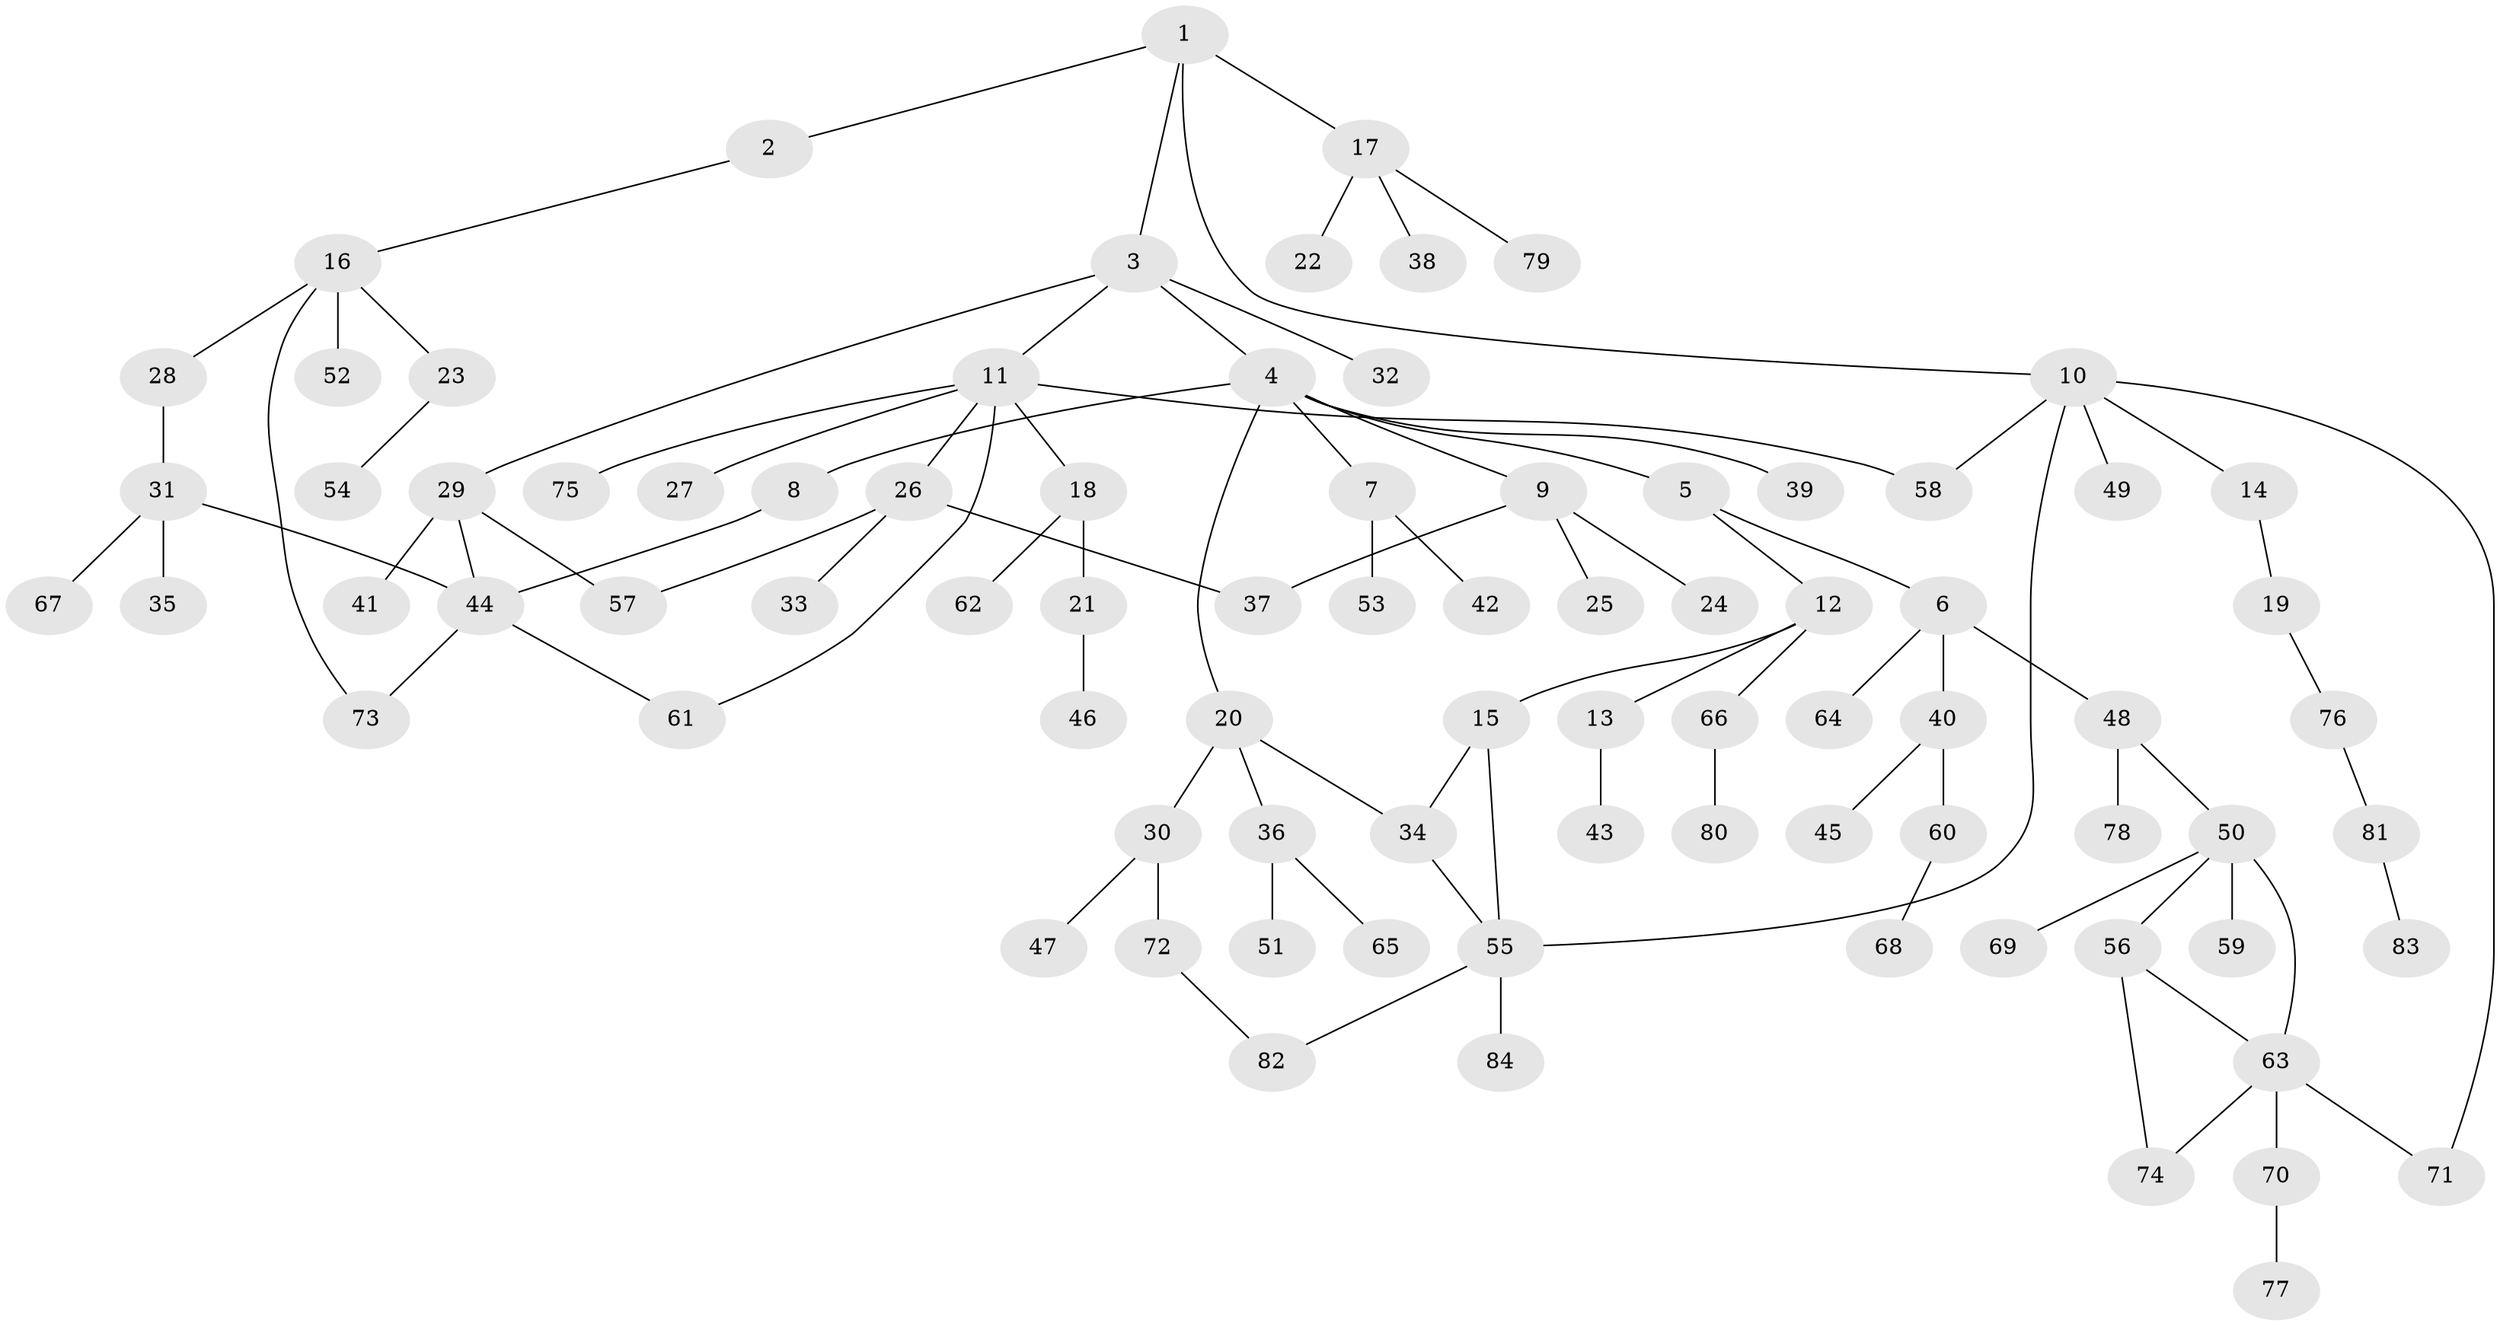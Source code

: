 // coarse degree distribution, {6: 0.047619047619047616, 4: 0.047619047619047616, 5: 0.09523809523809523, 3: 0.21428571428571427, 2: 0.2857142857142857, 1: 0.30952380952380953}
// Generated by graph-tools (version 1.1) at 2025/48/03/04/25 22:48:41]
// undirected, 84 vertices, 97 edges
graph export_dot {
  node [color=gray90,style=filled];
  1;
  2;
  3;
  4;
  5;
  6;
  7;
  8;
  9;
  10;
  11;
  12;
  13;
  14;
  15;
  16;
  17;
  18;
  19;
  20;
  21;
  22;
  23;
  24;
  25;
  26;
  27;
  28;
  29;
  30;
  31;
  32;
  33;
  34;
  35;
  36;
  37;
  38;
  39;
  40;
  41;
  42;
  43;
  44;
  45;
  46;
  47;
  48;
  49;
  50;
  51;
  52;
  53;
  54;
  55;
  56;
  57;
  58;
  59;
  60;
  61;
  62;
  63;
  64;
  65;
  66;
  67;
  68;
  69;
  70;
  71;
  72;
  73;
  74;
  75;
  76;
  77;
  78;
  79;
  80;
  81;
  82;
  83;
  84;
  1 -- 2;
  1 -- 3;
  1 -- 10;
  1 -- 17;
  2 -- 16;
  3 -- 4;
  3 -- 11;
  3 -- 29;
  3 -- 32;
  4 -- 5;
  4 -- 7;
  4 -- 8;
  4 -- 9;
  4 -- 20;
  4 -- 39;
  5 -- 6;
  5 -- 12;
  6 -- 40;
  6 -- 48;
  6 -- 64;
  7 -- 42;
  7 -- 53;
  8 -- 44;
  9 -- 24;
  9 -- 25;
  9 -- 37;
  10 -- 14;
  10 -- 49;
  10 -- 71;
  10 -- 55;
  10 -- 58;
  11 -- 18;
  11 -- 26;
  11 -- 27;
  11 -- 58;
  11 -- 75;
  11 -- 61;
  12 -- 13;
  12 -- 15;
  12 -- 66;
  13 -- 43;
  14 -- 19;
  15 -- 34;
  15 -- 55;
  16 -- 23;
  16 -- 28;
  16 -- 52;
  16 -- 73;
  17 -- 22;
  17 -- 38;
  17 -- 79;
  18 -- 21;
  18 -- 62;
  19 -- 76;
  20 -- 30;
  20 -- 36;
  20 -- 34;
  21 -- 46;
  23 -- 54;
  26 -- 33;
  26 -- 37;
  26 -- 57;
  28 -- 31;
  29 -- 41;
  29 -- 44;
  29 -- 57;
  30 -- 47;
  30 -- 72;
  31 -- 35;
  31 -- 44;
  31 -- 67;
  34 -- 55;
  36 -- 51;
  36 -- 65;
  40 -- 45;
  40 -- 60;
  44 -- 61;
  44 -- 73;
  48 -- 50;
  48 -- 78;
  50 -- 56;
  50 -- 59;
  50 -- 63;
  50 -- 69;
  55 -- 84;
  55 -- 82;
  56 -- 74;
  56 -- 63;
  60 -- 68;
  63 -- 70;
  63 -- 74;
  63 -- 71;
  66 -- 80;
  70 -- 77;
  72 -- 82;
  76 -- 81;
  81 -- 83;
}
